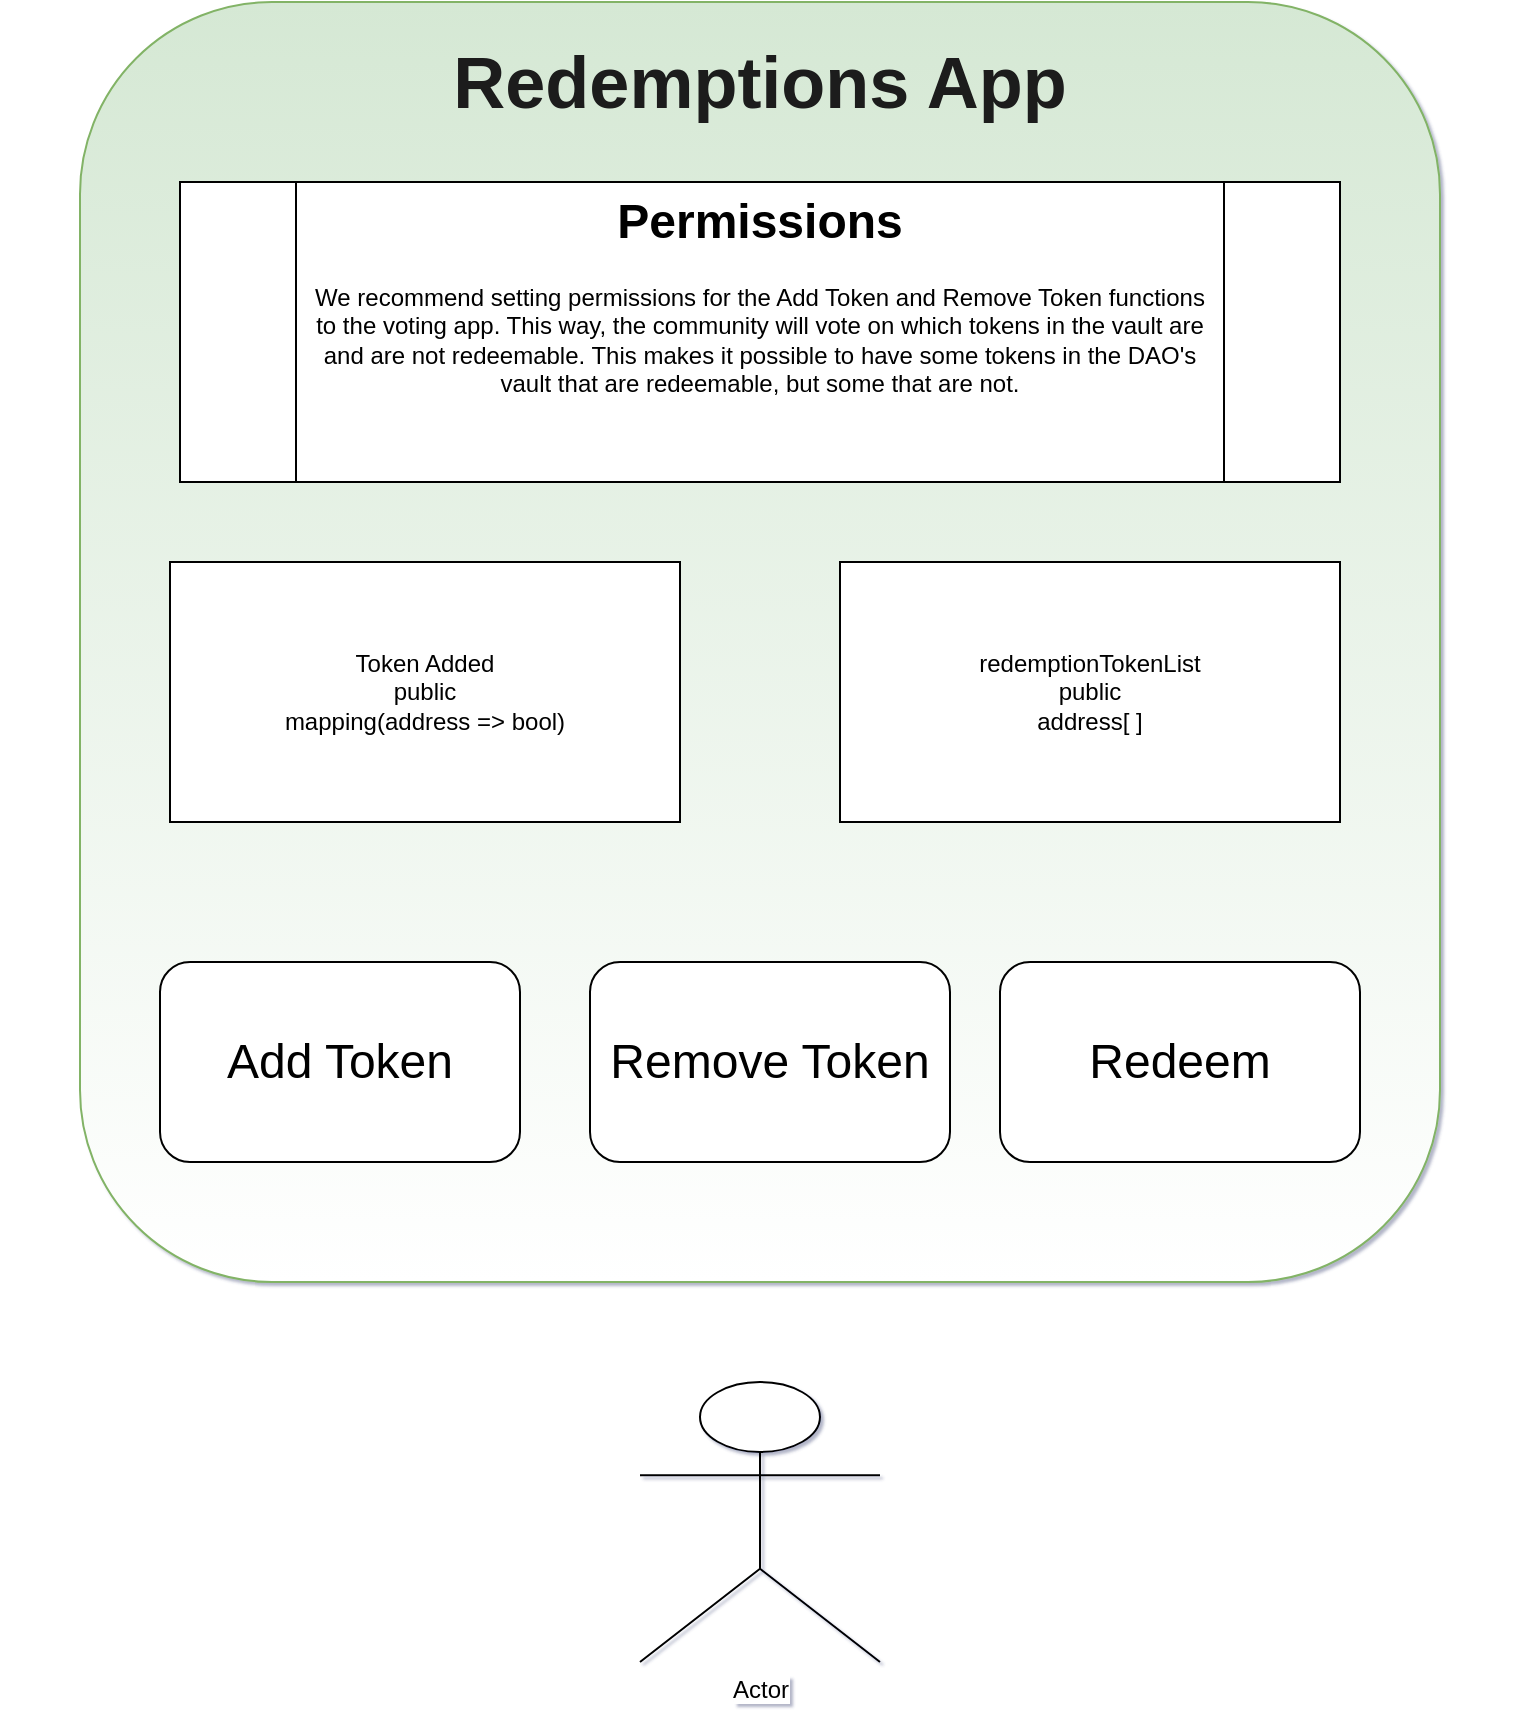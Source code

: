 <mxfile version="11.1.4" type="device"><diagram id="bQC5C4_K72mPEjxHIK28" name="Page-1"><mxGraphModel dx="1422" dy="1945" grid="1" gridSize="10" guides="1" tooltips="1" connect="1" arrows="1" fold="1" page="1" pageScale="1" pageWidth="850" pageHeight="1100" math="0" shadow="1"><root><mxCell id="0"/><mxCell id="1" parent="0"/><mxCell id="3LEtBkd5peUn2HO4RvoB-1" value="" style="rounded=1;whiteSpace=wrap;html=1;fillColor=#d5e8d4;strokeColor=#82b366;gradientColor=#ffffff;" vertex="1" parent="1"><mxGeometry x="80" y="-120" width="680" height="640" as="geometry"/></mxCell><mxCell id="3LEtBkd5peUn2HO4RvoB-4" value="&lt;font style=&quot;font-size: 24px&quot;&gt;Redeem&lt;/font&gt;" style="rounded=1;whiteSpace=wrap;html=1;" vertex="1" parent="1"><mxGeometry x="540" y="360" width="180" height="100" as="geometry"/></mxCell><mxCell id="3LEtBkd5peUn2HO4RvoB-6" value="&lt;font style=&quot;font-size: 24px&quot;&gt;Add Token&lt;/font&gt;" style="rounded=1;whiteSpace=wrap;html=1;" vertex="1" parent="1"><mxGeometry x="120" y="360" width="180" height="100" as="geometry"/></mxCell><mxCell id="3LEtBkd5peUn2HO4RvoB-7" value="&lt;font style=&quot;font-size: 36px&quot; color=&quot;#1a1a1a&quot;&gt;&lt;b&gt;Redemptions App&lt;/b&gt;&lt;/font&gt;" style="text;html=1;strokeColor=none;fillColor=none;align=center;verticalAlign=middle;whiteSpace=wrap;rounded=0;" vertex="1" parent="1"><mxGeometry x="40" y="-120" width="760" height="80" as="geometry"/></mxCell><mxCell id="3LEtBkd5peUn2HO4RvoB-8" value="Actor" style="shape=umlActor;verticalLabelPosition=bottom;labelBackgroundColor=#ffffff;verticalAlign=top;html=1;outlineConnect=0;" vertex="1" parent="1"><mxGeometry x="360" y="570" width="120" height="140" as="geometry"/></mxCell><mxCell id="3LEtBkd5peUn2HO4RvoB-10" value="&lt;font style=&quot;font-size: 24px&quot;&gt;Remove Token&lt;br&gt;&lt;/font&gt;" style="rounded=1;whiteSpace=wrap;html=1;" vertex="1" parent="1"><mxGeometry x="335" y="360" width="180" height="100" as="geometry"/></mxCell><mxCell id="3LEtBkd5peUn2HO4RvoB-14" value="" style="shape=process;whiteSpace=wrap;html=1;backgroundOutline=1;gradientColor=#ffffff;" vertex="1" parent="1"><mxGeometry x="130" y="-30" width="580" height="150" as="geometry"/></mxCell><mxCell id="3LEtBkd5peUn2HO4RvoB-15" value="&lt;span style=&quot;white-space: normal&quot;&gt;Token Added&lt;/span&gt;&lt;br style=&quot;white-space: normal&quot;&gt;&lt;span style=&quot;white-space: normal&quot;&gt;public&lt;/span&gt;&lt;br style=&quot;white-space: normal&quot;&gt;&lt;span class=&quot;pl-c1&quot; style=&quot;white-space: normal&quot;&gt;mapping&lt;/span&gt;&lt;span style=&quot;white-space: normal&quot;&gt;(&lt;/span&gt;&lt;span class=&quot;pl-c1&quot; style=&quot;white-space: normal&quot;&gt;address&lt;/span&gt;&lt;span style=&quot;white-space: normal&quot;&gt;&amp;nbsp;=&amp;gt;&amp;nbsp;&lt;/span&gt;&lt;span class=&quot;pl-c1&quot; style=&quot;white-space: normal&quot;&gt;bool&lt;/span&gt;&lt;span style=&quot;white-space: normal&quot;&gt;)&lt;/span&gt;" style="rounded=0;whiteSpace=wrap;html=1;gradientColor=#ffffff;" vertex="1" parent="1"><mxGeometry x="125" y="160" width="255" height="130" as="geometry"/></mxCell><mxCell id="3LEtBkd5peUn2HO4RvoB-16" value="&lt;span style=&quot;white-space: normal&quot;&gt;redemptionTokenList&lt;/span&gt;&lt;br style=&quot;white-space: normal&quot;&gt;&lt;span style=&quot;white-space: normal&quot;&gt;public&lt;/span&gt;&lt;br style=&quot;white-space: normal&quot;&gt;&lt;span class=&quot;pl-c1&quot; style=&quot;white-space: normal&quot;&gt;address&lt;/span&gt;&lt;span style=&quot;white-space: normal&quot;&gt;[ ]&lt;/span&gt;" style="rounded=0;whiteSpace=wrap;html=1;gradientColor=#ffffff;" vertex="1" parent="1"><mxGeometry x="460" y="160" width="250" height="130" as="geometry"/></mxCell><mxCell id="3LEtBkd5peUn2HO4RvoB-17" value="&lt;h1&gt;Permissions&lt;/h1&gt;&lt;p&gt;We recommend setting permissions for the Add Token and Remove Token functions to the voting app. This way, the community will vote on which tokens in the vault are and are not redeemable. This makes it possible to have some tokens in the DAO's vault that are redeemable, but some that are not.&lt;/p&gt;" style="text;html=1;strokeColor=none;fillColor=none;spacing=5;spacingTop=-20;whiteSpace=wrap;overflow=hidden;rounded=0;align=center;" vertex="1" parent="1"><mxGeometry x="190" y="-30" width="460" height="150" as="geometry"/></mxCell></root></mxGraphModel></diagram></mxfile>